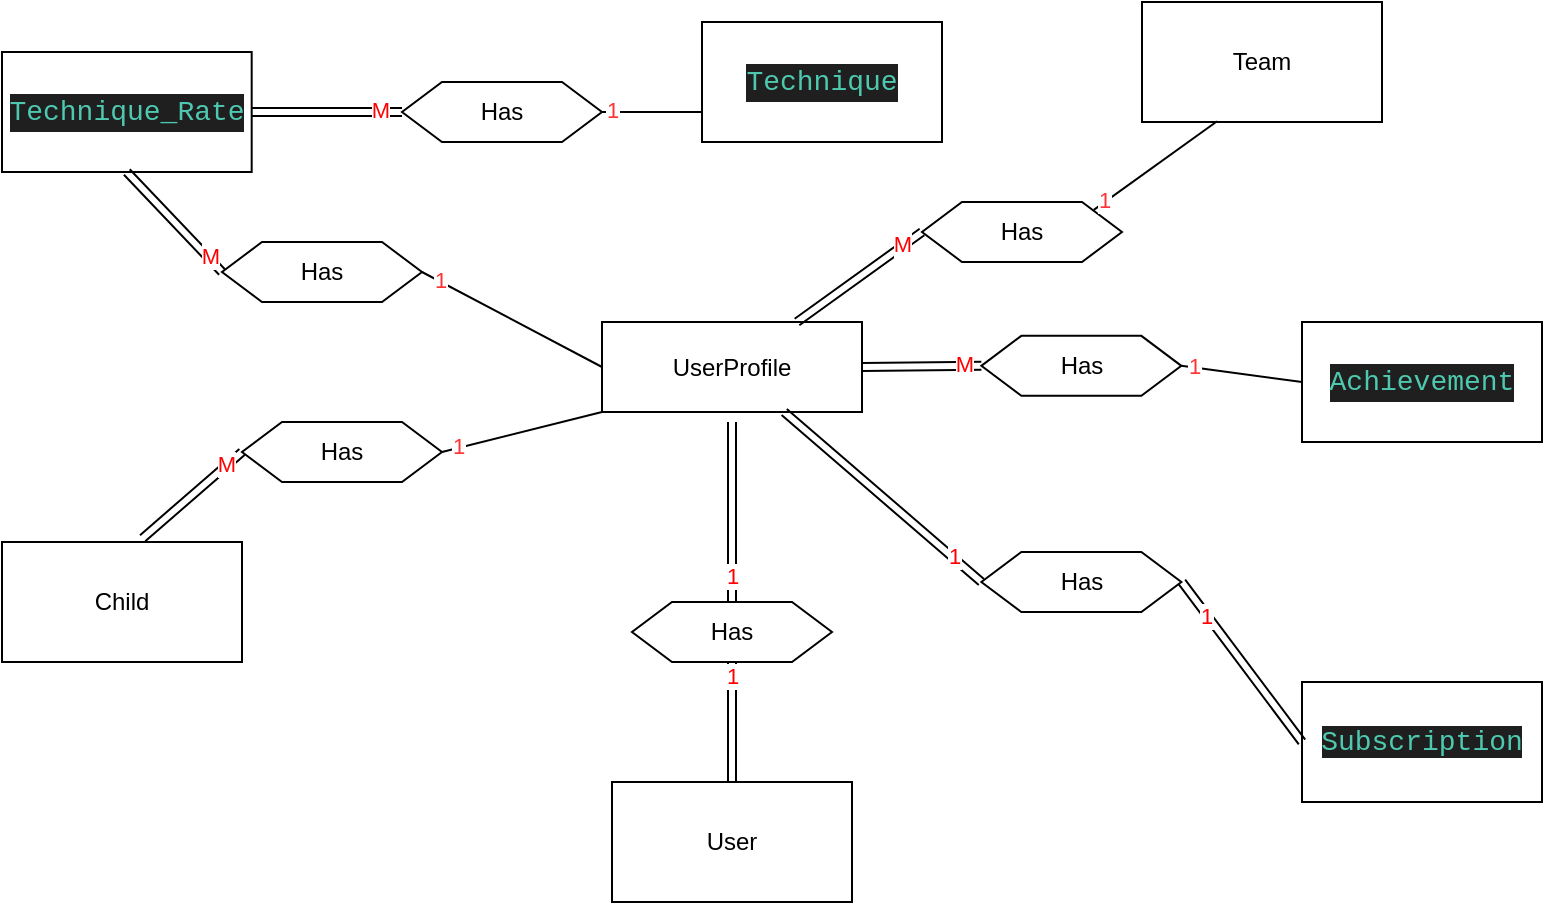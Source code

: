 <mxfile>
    <diagram id="nY00RWo9THP4jsHA1vRy" name="Page-1">
        <mxGraphModel dx="573" dy="1421" grid="1" gridSize="10" guides="1" tooltips="1" connect="1" arrows="1" fold="1" page="1" pageScale="1" pageWidth="850" pageHeight="1100" math="0" shadow="0">
            <root>
                <mxCell id="0"/>
                <mxCell id="1" parent="0"/>
                <mxCell id="7" value="User" style="rounded=0;whiteSpace=wrap;html=1;" parent="1" vertex="1">
                    <mxGeometry x="345" y="340" width="120" height="60" as="geometry"/>
                </mxCell>
                <mxCell id="8" value="Has" style="shape=hexagon;perimeter=hexagonPerimeter2;whiteSpace=wrap;html=1;fixedSize=1;rounded=0;" parent="1" vertex="1">
                    <mxGeometry x="355" y="250" width="100" height="30" as="geometry"/>
                </mxCell>
                <mxCell id="10" value="UserProfile" style="rounded=0;whiteSpace=wrap;html=1;" parent="1" vertex="1">
                    <mxGeometry x="340" y="110" width="130" height="45" as="geometry"/>
                </mxCell>
                <mxCell id="12" value="Child" style="rounded=0;whiteSpace=wrap;html=1;" parent="1" vertex="1">
                    <mxGeometry x="40" y="220" width="120" height="60" as="geometry"/>
                </mxCell>
                <mxCell id="19" value="Has" style="shape=hexagon;perimeter=hexagonPerimeter2;whiteSpace=wrap;html=1;fixedSize=1;rounded=0;" parent="1" vertex="1">
                    <mxGeometry x="160" y="160" width="100" height="30" as="geometry"/>
                </mxCell>
                <mxCell id="23" value="" style="shape=link;html=1;entryX=0;entryY=0.5;entryDx=0;entryDy=0;exitX=0.586;exitY=-0.032;exitDx=0;exitDy=0;exitPerimeter=0;" parent="1" source="12" target="19" edge="1">
                    <mxGeometry width="100" relative="1" as="geometry">
                        <mxPoint x="110" y="250" as="sourcePoint"/>
                        <mxPoint x="240" y="380" as="targetPoint"/>
                    </mxGeometry>
                </mxCell>
                <mxCell id="30" value="M" style="edgeLabel;html=1;align=center;verticalAlign=middle;resizable=0;points=[];fontColor=#FF0000;" parent="23" vertex="1" connectable="0">
                    <mxGeometry x="0.696" y="1" relative="1" as="geometry">
                        <mxPoint as="offset"/>
                    </mxGeometry>
                </mxCell>
                <mxCell id="24" value="&lt;font color=&quot;#ff3333&quot;&gt;1&lt;/font&gt;" style="endArrow=none;html=1;exitX=1;exitY=0.5;exitDx=0;exitDy=0;entryX=0;entryY=1;entryDx=0;entryDy=0;" parent="1" source="19" target="10" edge="1">
                    <mxGeometry x="-0.802" y="1" width="50" height="50" relative="1" as="geometry">
                        <mxPoint x="260" y="250" as="sourcePoint"/>
                        <mxPoint x="310" y="200" as="targetPoint"/>
                        <mxPoint as="offset"/>
                    </mxGeometry>
                </mxCell>
                <mxCell id="26" value="1" style="shape=link;html=1;entryX=0.5;entryY=0;entryDx=0;entryDy=0;fontColor=#FF0000;" parent="1" target="8" edge="1">
                    <mxGeometry x="0.714" width="100" relative="1" as="geometry">
                        <mxPoint x="405" y="160" as="sourcePoint"/>
                        <mxPoint x="190" y="185" as="targetPoint"/>
                        <mxPoint as="offset"/>
                    </mxGeometry>
                </mxCell>
                <mxCell id="27" value="1" style="shape=link;html=1;entryX=0.5;entryY=0;entryDx=0;entryDy=0;fontColor=#FF0000;exitX=0.5;exitY=1;exitDx=0;exitDy=0;" parent="1" source="8" target="7" edge="1">
                    <mxGeometry x="-0.778" width="100" relative="1" as="geometry">
                        <mxPoint x="390" y="310" as="sourcePoint"/>
                        <mxPoint x="200" y="195" as="targetPoint"/>
                        <mxPoint as="offset"/>
                    </mxGeometry>
                </mxCell>
                <mxCell id="31" value="&lt;div style=&quot;color: rgb(204, 204, 204); background-color: rgb(31, 31, 31); font-family: Consolas, &amp;quot;Courier New&amp;quot;, monospace; font-size: 14px; line-height: 19px;&quot;&gt;&lt;span style=&quot;color: #4ec9b0;&quot;&gt;Technique&lt;/span&gt;&lt;/div&gt;" style="rounded=0;whiteSpace=wrap;html=1;" vertex="1" parent="1">
                    <mxGeometry x="390" y="-40" width="120" height="60" as="geometry"/>
                </mxCell>
                <mxCell id="32" value="&lt;div style=&quot;color: rgb(204, 204, 204); background-color: rgb(31, 31, 31); font-family: Consolas, &amp;quot;Courier New&amp;quot;, monospace; font-size: 14px; line-height: 19px;&quot;&gt;&lt;span style=&quot;color: #4ec9b0;&quot;&gt;Technique_Rate&lt;/span&gt;&lt;/div&gt;" style="rounded=0;whiteSpace=wrap;html=1;" vertex="1" parent="1">
                    <mxGeometry x="40" y="-25" width="124.84" height="60" as="geometry"/>
                </mxCell>
                <mxCell id="35" value="Has" style="shape=hexagon;perimeter=hexagonPerimeter2;whiteSpace=wrap;html=1;fixedSize=1;rounded=0;" vertex="1" parent="1">
                    <mxGeometry x="150" y="70" width="100" height="30" as="geometry"/>
                </mxCell>
                <mxCell id="36" value="" style="shape=link;html=1;entryX=0;entryY=0.5;entryDx=0;entryDy=0;exitX=0.5;exitY=1;exitDx=0;exitDy=0;" edge="1" parent="1" target="35" source="32">
                    <mxGeometry width="100" relative="1" as="geometry">
                        <mxPoint x="95.16" y="198.08" as="sourcePoint"/>
                        <mxPoint x="224.84" y="320" as="targetPoint"/>
                    </mxGeometry>
                </mxCell>
                <mxCell id="37" value="M" style="edgeLabel;html=1;align=center;verticalAlign=middle;resizable=0;points=[];fontColor=#FF0000;" vertex="1" connectable="0" parent="36">
                    <mxGeometry x="0.696" y="1" relative="1" as="geometry">
                        <mxPoint as="offset"/>
                    </mxGeometry>
                </mxCell>
                <mxCell id="46" value="Has" style="shape=hexagon;perimeter=hexagonPerimeter2;whiteSpace=wrap;html=1;fixedSize=1;rounded=0;" vertex="1" parent="1">
                    <mxGeometry x="240" y="-10" width="100" height="30" as="geometry"/>
                </mxCell>
                <mxCell id="47" value="" style="shape=link;html=1;entryX=0;entryY=0.5;entryDx=0;entryDy=0;exitX=1;exitY=0.5;exitDx=0;exitDy=0;" edge="1" parent="1" target="46" source="32">
                    <mxGeometry width="100" relative="1" as="geometry">
                        <mxPoint x="164.84" y="38.08" as="sourcePoint"/>
                        <mxPoint x="304.52" y="120" as="targetPoint"/>
                    </mxGeometry>
                </mxCell>
                <mxCell id="48" value="M" style="edgeLabel;html=1;align=center;verticalAlign=middle;resizable=0;points=[];fontColor=#FF0000;" vertex="1" connectable="0" parent="47">
                    <mxGeometry x="0.696" y="1" relative="1" as="geometry">
                        <mxPoint as="offset"/>
                    </mxGeometry>
                </mxCell>
                <mxCell id="49" value="&lt;font color=&quot;#ff3333&quot;&gt;1&lt;/font&gt;" style="endArrow=none;html=1;exitX=1;exitY=0.5;exitDx=0;exitDy=0;entryX=0;entryY=0.75;entryDx=0;entryDy=0;" edge="1" parent="1" source="46" target="31">
                    <mxGeometry x="-0.802" y="1" width="50" height="50" relative="1" as="geometry">
                        <mxPoint x="324.52" y="-10" as="sourcePoint"/>
                        <mxPoint x="444.52" y="-70" as="targetPoint"/>
                        <mxPoint as="offset"/>
                    </mxGeometry>
                </mxCell>
                <mxCell id="54" value="&lt;div style=&quot;color: rgb(204, 204, 204); background-color: rgb(31, 31, 31); font-family: Consolas, &amp;quot;Courier New&amp;quot;, monospace; font-size: 14px; line-height: 19px;&quot;&gt;&lt;span style=&quot;color: #4ec9b0;&quot;&gt;Achievement&lt;/span&gt;&lt;/div&gt;" style="rounded=0;whiteSpace=wrap;html=1;" vertex="1" parent="1">
                    <mxGeometry x="690" y="110" width="120" height="60" as="geometry"/>
                </mxCell>
                <mxCell id="55" value="Has" style="shape=hexagon;perimeter=hexagonPerimeter2;whiteSpace=wrap;html=1;fixedSize=1;rounded=0;" vertex="1" parent="1">
                    <mxGeometry x="529.68" y="116.92" width="100" height="30" as="geometry"/>
                </mxCell>
                <mxCell id="56" value="" style="shape=link;html=1;entryX=0;entryY=0.5;entryDx=0;entryDy=0;exitX=1;exitY=0.5;exitDx=0;exitDy=0;" edge="1" parent="1" target="55" source="10">
                    <mxGeometry width="100" relative="1" as="geometry">
                        <mxPoint x="410.0" y="27.5" as="sourcePoint"/>
                        <mxPoint x="609.68" y="336.92" as="targetPoint"/>
                    </mxGeometry>
                </mxCell>
                <mxCell id="57" value="M" style="edgeLabel;html=1;align=center;verticalAlign=middle;resizable=0;points=[];fontColor=#FF0000;" vertex="1" connectable="0" parent="56">
                    <mxGeometry x="0.696" y="1" relative="1" as="geometry">
                        <mxPoint as="offset"/>
                    </mxGeometry>
                </mxCell>
                <mxCell id="58" value="&lt;font color=&quot;#ff3333&quot;&gt;1&lt;/font&gt;" style="endArrow=none;html=1;exitX=1;exitY=0.5;exitDx=0;exitDy=0;entryX=0;entryY=0.5;entryDx=0;entryDy=0;" edge="1" parent="1" source="55" target="54">
                    <mxGeometry x="-0.802" y="1" width="50" height="50" relative="1" as="geometry">
                        <mxPoint x="629.68" y="206.92" as="sourcePoint"/>
                        <mxPoint x="600" y="20" as="targetPoint"/>
                        <mxPoint as="offset"/>
                    </mxGeometry>
                </mxCell>
                <mxCell id="60" value="&lt;span style=&quot;color: rgb(78, 201, 176); background-color: rgb(31, 31, 31); font-family: Consolas, &amp;quot;Courier New&amp;quot;, monospace; font-size: 14px;&quot;&gt;Subscription&lt;/span&gt;" style="rounded=0;whiteSpace=wrap;html=1;" vertex="1" parent="1">
                    <mxGeometry x="690.0" y="290" width="120" height="60" as="geometry"/>
                </mxCell>
                <mxCell id="65" value="&lt;font color=&quot;#ff3333&quot;&gt;1&lt;/font&gt;" style="endArrow=none;html=1;exitX=1;exitY=0.5;exitDx=0;exitDy=0;entryX=0;entryY=0.5;entryDx=0;entryDy=0;" edge="1" parent="1" source="35" target="10">
                    <mxGeometry x="-0.802" y="1" width="50" height="50" relative="1" as="geometry">
                        <mxPoint x="270.0" y="185" as="sourcePoint"/>
                        <mxPoint x="350.0" y="165" as="targetPoint"/>
                        <mxPoint as="offset"/>
                    </mxGeometry>
                </mxCell>
                <mxCell id="70" value="Has" style="shape=hexagon;perimeter=hexagonPerimeter2;whiteSpace=wrap;html=1;fixedSize=1;rounded=0;" vertex="1" parent="1">
                    <mxGeometry x="529.68" y="225" width="100" height="30" as="geometry"/>
                </mxCell>
                <mxCell id="71" value="" style="shape=link;html=1;entryX=0;entryY=0.5;entryDx=0;entryDy=0;" edge="1" parent="1" target="70" source="10">
                    <mxGeometry width="100" relative="1" as="geometry">
                        <mxPoint x="482.1" y="190" as="sourcePoint"/>
                        <mxPoint x="604.52" y="475" as="targetPoint"/>
                    </mxGeometry>
                </mxCell>
                <mxCell id="72" value="1" style="edgeLabel;html=1;align=center;verticalAlign=middle;resizable=0;points=[];fontColor=#FF0000;" vertex="1" connectable="0" parent="71">
                    <mxGeometry x="0.696" y="1" relative="1" as="geometry">
                        <mxPoint as="offset"/>
                    </mxGeometry>
                </mxCell>
                <mxCell id="73" value="" style="shape=link;html=1;entryX=0;entryY=0.5;entryDx=0;entryDy=0;" edge="1" parent="1" target="60">
                    <mxGeometry width="100" relative="1" as="geometry">
                        <mxPoint x="630" y="240" as="sourcePoint"/>
                        <mxPoint x="539.68" y="250" as="targetPoint"/>
                    </mxGeometry>
                </mxCell>
                <mxCell id="74" value="1" style="edgeLabel;html=1;align=center;verticalAlign=middle;resizable=0;points=[];fontColor=#FF0000;" vertex="1" connectable="0" parent="73">
                    <mxGeometry x="0.696" y="1" relative="1" as="geometry">
                        <mxPoint x="-40" y="-51" as="offset"/>
                    </mxGeometry>
                </mxCell>
                <mxCell id="76" value="Team" style="rounded=0;whiteSpace=wrap;html=1;" vertex="1" parent="1">
                    <mxGeometry x="610" y="-50" width="120" height="60" as="geometry"/>
                </mxCell>
                <mxCell id="78" value="Has" style="shape=hexagon;perimeter=hexagonPerimeter2;whiteSpace=wrap;html=1;fixedSize=1;rounded=0;" vertex="1" parent="1">
                    <mxGeometry x="500.0" y="50.0" width="100" height="30" as="geometry"/>
                </mxCell>
                <mxCell id="80" value="" style="shape=link;html=1;entryX=0;entryY=0.5;entryDx=0;entryDy=0;exitX=0.75;exitY=0;exitDx=0;exitDy=0;" edge="1" parent="1" source="10" target="78">
                    <mxGeometry width="100" relative="1" as="geometry">
                        <mxPoint x="480.0" y="142.5" as="sourcePoint"/>
                        <mxPoint x="539.68" y="141.92" as="targetPoint"/>
                    </mxGeometry>
                </mxCell>
                <mxCell id="81" value="M" style="edgeLabel;html=1;align=center;verticalAlign=middle;resizable=0;points=[];fontColor=#FF0000;" vertex="1" connectable="0" parent="80">
                    <mxGeometry x="0.696" y="1" relative="1" as="geometry">
                        <mxPoint as="offset"/>
                    </mxGeometry>
                </mxCell>
                <mxCell id="82" value="&lt;font color=&quot;#ff3333&quot;&gt;1&lt;/font&gt;" style="endArrow=none;html=1;exitX=0.859;exitY=0.132;exitDx=0;exitDy=0;entryX=0.313;entryY=0.994;entryDx=0;entryDy=0;exitPerimeter=0;entryPerimeter=0;" edge="1" parent="1" source="78" target="76">
                    <mxGeometry x="-0.802" y="1" width="50" height="50" relative="1" as="geometry">
                        <mxPoint x="639.68" y="141.92" as="sourcePoint"/>
                        <mxPoint x="700" y="150" as="targetPoint"/>
                        <mxPoint as="offset"/>
                    </mxGeometry>
                </mxCell>
            </root>
        </mxGraphModel>
    </diagram>
</mxfile>